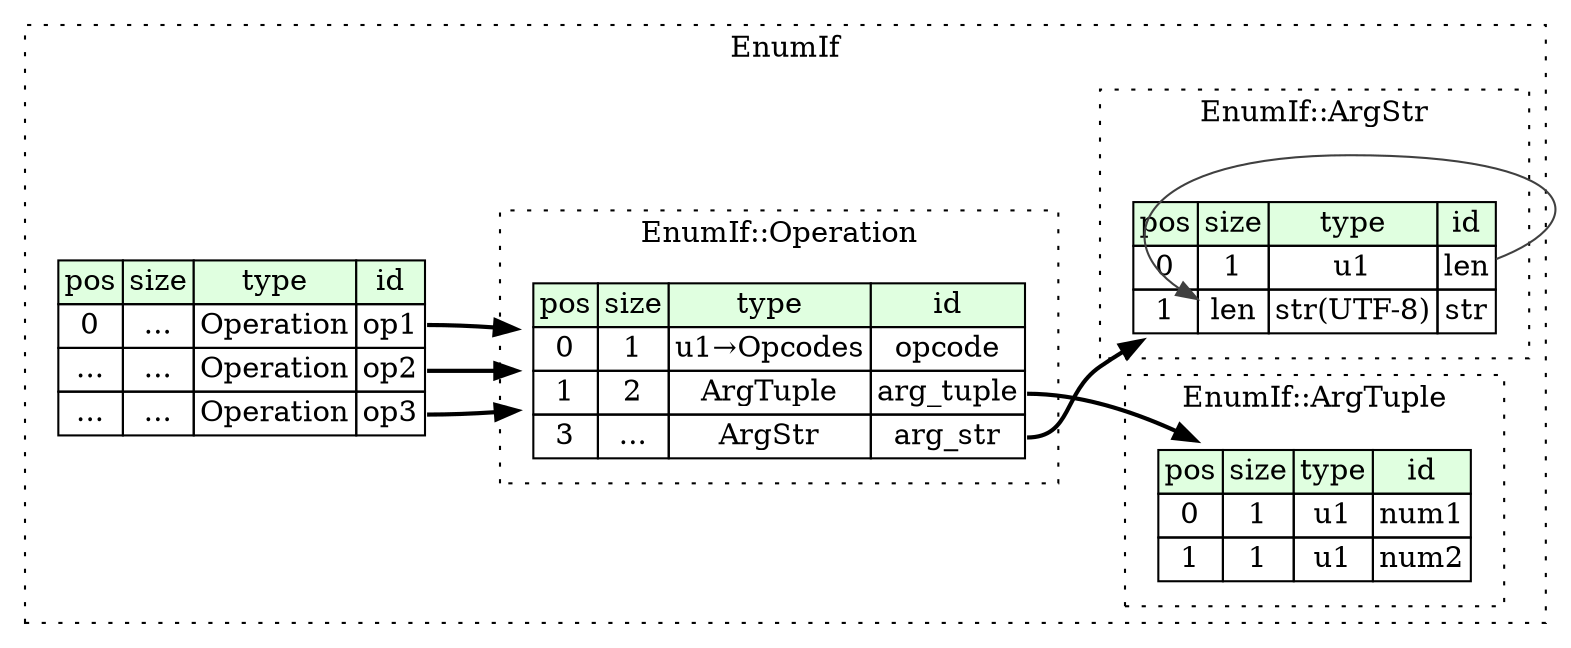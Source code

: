 digraph {
	rankdir=LR;
	node [shape=plaintext];
	subgraph cluster__enum_if {
		label="EnumIf";
		graph[style=dotted];

		enum_if__seq [label=<<TABLE BORDER="0" CELLBORDER="1" CELLSPACING="0">
			<TR><TD BGCOLOR="#E0FFE0">pos</TD><TD BGCOLOR="#E0FFE0">size</TD><TD BGCOLOR="#E0FFE0">type</TD><TD BGCOLOR="#E0FFE0">id</TD></TR>
			<TR><TD PORT="op1_pos">0</TD><TD PORT="op1_size">...</TD><TD>Operation</TD><TD PORT="op1_type">op1</TD></TR>
			<TR><TD PORT="op2_pos">...</TD><TD PORT="op2_size">...</TD><TD>Operation</TD><TD PORT="op2_type">op2</TD></TR>
			<TR><TD PORT="op3_pos">...</TD><TD PORT="op3_size">...</TD><TD>Operation</TD><TD PORT="op3_type">op3</TD></TR>
		</TABLE>>];
		subgraph cluster__operation {
			label="EnumIf::Operation";
			graph[style=dotted];

			operation__seq [label=<<TABLE BORDER="0" CELLBORDER="1" CELLSPACING="0">
				<TR><TD BGCOLOR="#E0FFE0">pos</TD><TD BGCOLOR="#E0FFE0">size</TD><TD BGCOLOR="#E0FFE0">type</TD><TD BGCOLOR="#E0FFE0">id</TD></TR>
				<TR><TD PORT="opcode_pos">0</TD><TD PORT="opcode_size">1</TD><TD>u1→Opcodes</TD><TD PORT="opcode_type">opcode</TD></TR>
				<TR><TD PORT="arg_tuple_pos">1</TD><TD PORT="arg_tuple_size">2</TD><TD>ArgTuple</TD><TD PORT="arg_tuple_type">arg_tuple</TD></TR>
				<TR><TD PORT="arg_str_pos">3</TD><TD PORT="arg_str_size">...</TD><TD>ArgStr</TD><TD PORT="arg_str_type">arg_str</TD></TR>
			</TABLE>>];
		}
		subgraph cluster__arg_tuple {
			label="EnumIf::ArgTuple";
			graph[style=dotted];

			arg_tuple__seq [label=<<TABLE BORDER="0" CELLBORDER="1" CELLSPACING="0">
				<TR><TD BGCOLOR="#E0FFE0">pos</TD><TD BGCOLOR="#E0FFE0">size</TD><TD BGCOLOR="#E0FFE0">type</TD><TD BGCOLOR="#E0FFE0">id</TD></TR>
				<TR><TD PORT="num1_pos">0</TD><TD PORT="num1_size">1</TD><TD>u1</TD><TD PORT="num1_type">num1</TD></TR>
				<TR><TD PORT="num2_pos">1</TD><TD PORT="num2_size">1</TD><TD>u1</TD><TD PORT="num2_type">num2</TD></TR>
			</TABLE>>];
		}
		subgraph cluster__arg_str {
			label="EnumIf::ArgStr";
			graph[style=dotted];

			arg_str__seq [label=<<TABLE BORDER="0" CELLBORDER="1" CELLSPACING="0">
				<TR><TD BGCOLOR="#E0FFE0">pos</TD><TD BGCOLOR="#E0FFE0">size</TD><TD BGCOLOR="#E0FFE0">type</TD><TD BGCOLOR="#E0FFE0">id</TD></TR>
				<TR><TD PORT="len_pos">0</TD><TD PORT="len_size">1</TD><TD>u1</TD><TD PORT="len_type">len</TD></TR>
				<TR><TD PORT="str_pos">1</TD><TD PORT="str_size">len</TD><TD>str(UTF-8)</TD><TD PORT="str_type">str</TD></TR>
			</TABLE>>];
		}
	}
	enum_if__seq:op1_type -> operation__seq [style=bold];
	enum_if__seq:op2_type -> operation__seq [style=bold];
	enum_if__seq:op3_type -> operation__seq [style=bold];
	operation__seq:arg_tuple_type -> arg_tuple__seq [style=bold];
	operation__seq:arg_str_type -> arg_str__seq [style=bold];
	arg_str__seq:len_type -> arg_str__seq:str_size [color="#404040"];
}
